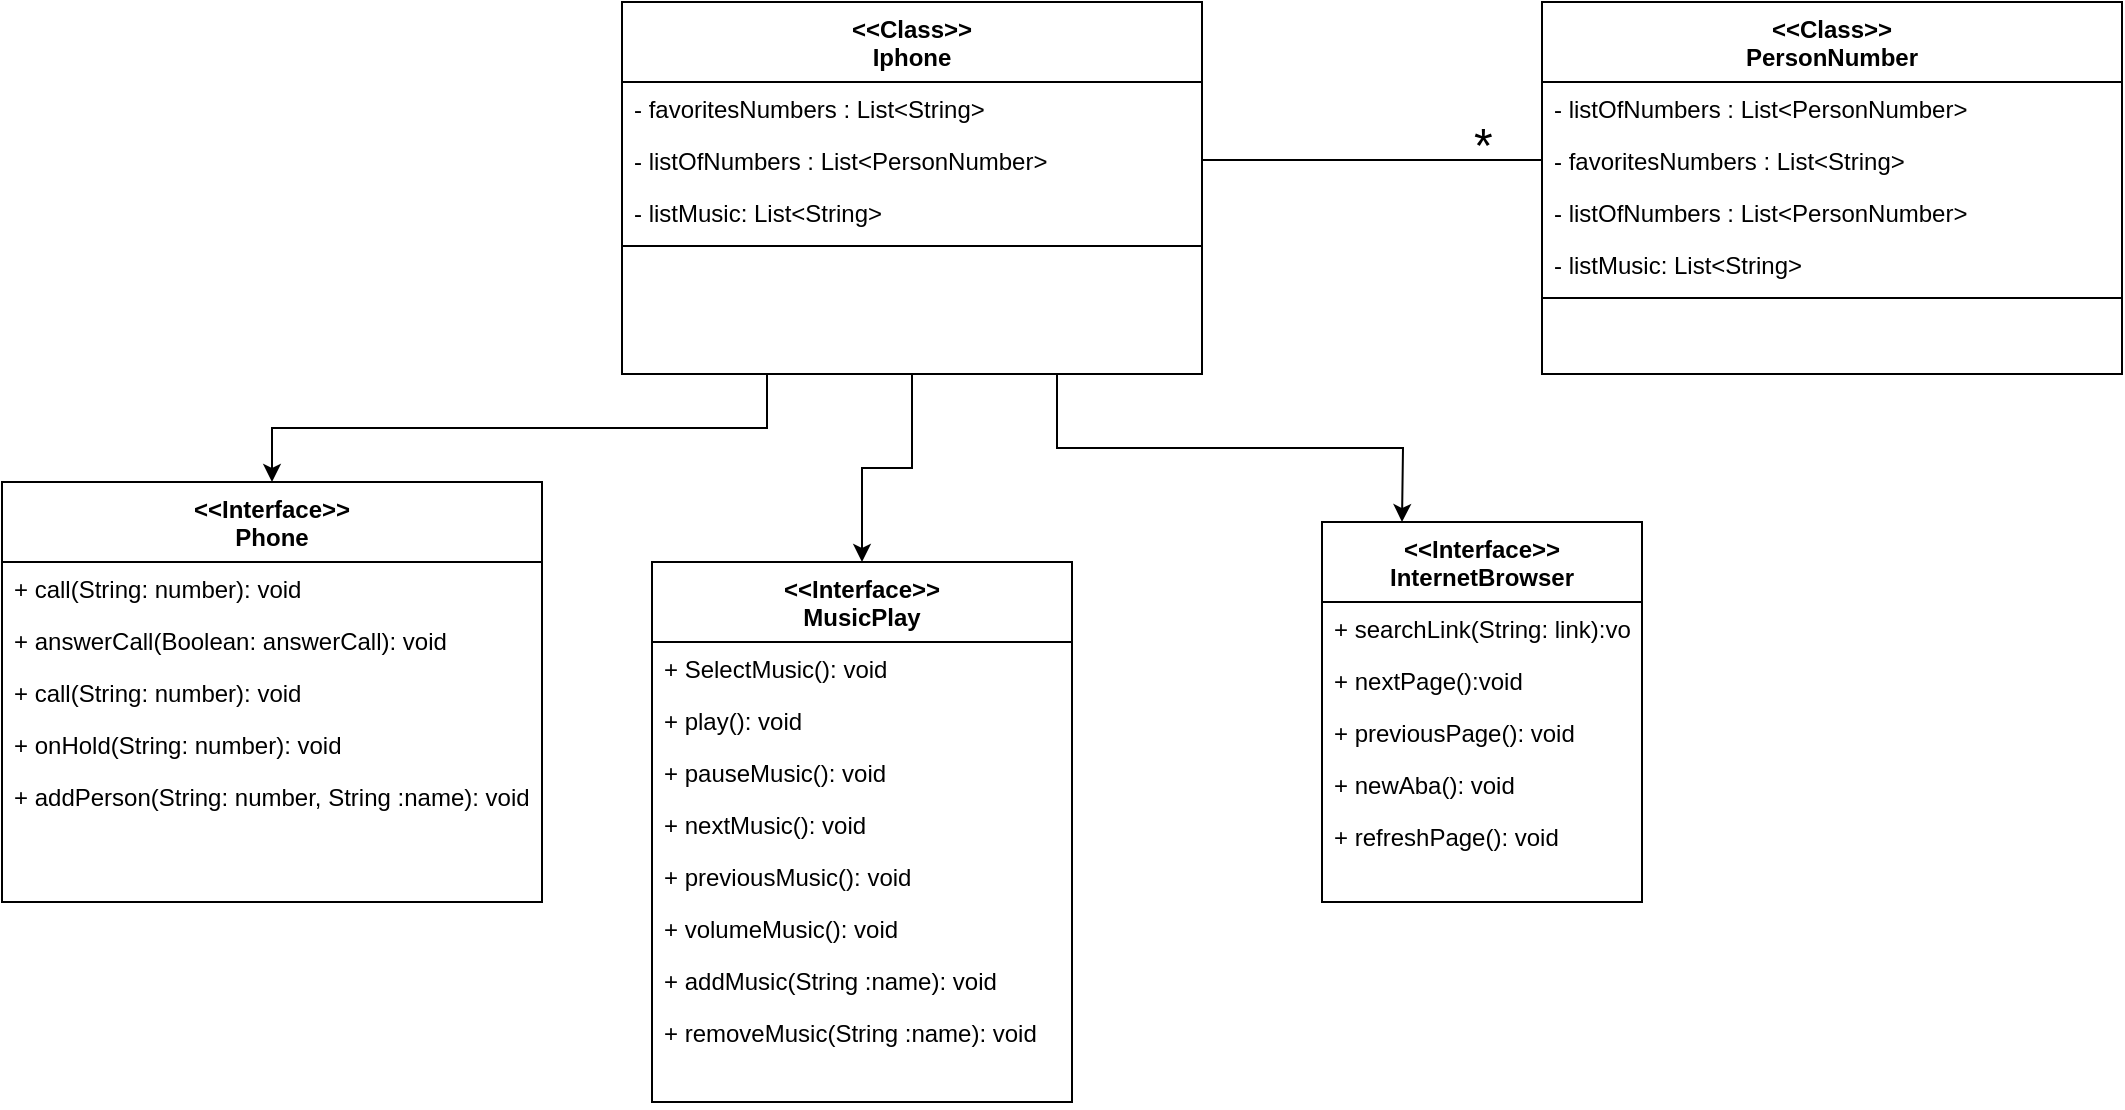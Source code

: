 <mxfile version="22.0.2" type="github">
  <diagram id="C5RBs43oDa-KdzZeNtuy" name="Page-1">
    <mxGraphModel dx="1497" dy="819" grid="1" gridSize="10" guides="1" tooltips="1" connect="1" arrows="1" fold="1" page="1" pageScale="1" pageWidth="827" pageHeight="1169" math="0" shadow="0">
      <root>
        <mxCell id="WIyWlLk6GJQsqaUBKTNV-0" />
        <mxCell id="WIyWlLk6GJQsqaUBKTNV-1" parent="WIyWlLk6GJQsqaUBKTNV-0" />
        <mxCell id="rLq7XPpD1O4_12KM7xK8-4" style="edgeStyle=orthogonalEdgeStyle;rounded=0;orthogonalLoop=1;jettySize=auto;html=1;entryX=0.5;entryY=0;entryDx=0;entryDy=0;" edge="1" parent="WIyWlLk6GJQsqaUBKTNV-1" source="zkfFHV4jXpPFQw0GAbJ--0" target="rLq7XPpD1O4_12KM7xK8-5">
          <mxGeometry relative="1" as="geometry">
            <mxPoint x="580" y="500" as="targetPoint" />
          </mxGeometry>
        </mxCell>
        <mxCell id="zkfFHV4jXpPFQw0GAbJ--0" value="&lt;&lt;Class&gt;&gt;&#xa;Iphone&#xa;" style="swimlane;fontStyle=1;align=center;verticalAlign=top;childLayout=stackLayout;horizontal=1;startSize=40;horizontalStack=0;resizeParent=1;resizeLast=0;collapsible=1;marginBottom=0;rounded=0;shadow=0;strokeWidth=1;" parent="WIyWlLk6GJQsqaUBKTNV-1" vertex="1">
          <mxGeometry x="520" y="150" width="290" height="186" as="geometry">
            <mxRectangle x="230" y="140" width="160" height="26" as="alternateBounds" />
          </mxGeometry>
        </mxCell>
        <mxCell id="rLq7XPpD1O4_12KM7xK8-13" style="edgeStyle=orthogonalEdgeStyle;rounded=0;orthogonalLoop=1;jettySize=auto;html=1;exitX=0.75;exitY=1;exitDx=0;exitDy=0;" edge="1" parent="zkfFHV4jXpPFQw0GAbJ--0" source="zkfFHV4jXpPFQw0GAbJ--0">
          <mxGeometry relative="1" as="geometry">
            <mxPoint x="390" y="260" as="targetPoint" />
            <mxPoint x="160" y="79" as="sourcePoint" />
          </mxGeometry>
        </mxCell>
        <mxCell id="zkfFHV4jXpPFQw0GAbJ--7" value="- favoritesNumbers : List&lt;String&gt;" style="text;align=left;verticalAlign=top;spacingLeft=4;spacingRight=4;overflow=hidden;rotatable=0;points=[[0,0.5],[1,0.5]];portConstraint=eastwest;" parent="zkfFHV4jXpPFQw0GAbJ--0" vertex="1">
          <mxGeometry y="40" width="290" height="26" as="geometry" />
        </mxCell>
        <mxCell id="zkfFHV4jXpPFQw0GAbJ--8" value="- listOfNumbers : List&lt;PersonNumber&gt;" style="text;align=left;verticalAlign=top;spacingLeft=4;spacingRight=4;overflow=hidden;rotatable=0;points=[[0,0.5],[1,0.5]];portConstraint=eastwest;rounded=0;shadow=0;html=0;" parent="zkfFHV4jXpPFQw0GAbJ--0" vertex="1">
          <mxGeometry y="66" width="290" height="26" as="geometry" />
        </mxCell>
        <mxCell id="rLq7XPpD1O4_12KM7xK8-6" value="- listMusic: List&lt;String&gt;" style="text;align=left;verticalAlign=top;spacingLeft=4;spacingRight=4;overflow=hidden;rotatable=0;points=[[0,0.5],[1,0.5]];portConstraint=eastwest;" vertex="1" parent="zkfFHV4jXpPFQw0GAbJ--0">
          <mxGeometry y="92" width="290" height="26" as="geometry" />
        </mxCell>
        <mxCell id="zkfFHV4jXpPFQw0GAbJ--4" value="" style="line;html=1;strokeWidth=1;align=left;verticalAlign=middle;spacingTop=-1;spacingLeft=3;spacingRight=3;rotatable=0;labelPosition=right;points=[];portConstraint=eastwest;" parent="zkfFHV4jXpPFQw0GAbJ--0" vertex="1">
          <mxGeometry y="118" width="290" height="8" as="geometry" />
        </mxCell>
        <mxCell id="zkfFHV4jXpPFQw0GAbJ--6" value="&lt;&lt;Interface&gt;&gt;&#xa;Phone" style="swimlane;fontStyle=1;align=center;verticalAlign=top;childLayout=stackLayout;horizontal=1;startSize=40;horizontalStack=0;resizeParent=1;resizeLast=0;collapsible=1;marginBottom=0;rounded=0;shadow=0;strokeWidth=1;" parent="WIyWlLk6GJQsqaUBKTNV-1" vertex="1">
          <mxGeometry x="210" y="390" width="270" height="210" as="geometry">
            <mxRectangle x="130" y="380" width="160" height="26" as="alternateBounds" />
          </mxGeometry>
        </mxCell>
        <mxCell id="zkfFHV4jXpPFQw0GAbJ--11" value="+ call(String: number): void&#xa;" style="text;align=left;verticalAlign=top;spacingLeft=4;spacingRight=4;overflow=hidden;rotatable=0;points=[[0,0.5],[1,0.5]];portConstraint=eastwest;" parent="zkfFHV4jXpPFQw0GAbJ--6" vertex="1">
          <mxGeometry y="40" width="270" height="26" as="geometry" />
        </mxCell>
        <mxCell id="rLq7XPpD1O4_12KM7xK8-14" value="+ answerCall(Boolean: answerCall): void&#xa;" style="text;align=left;verticalAlign=top;spacingLeft=4;spacingRight=4;overflow=hidden;rotatable=0;points=[[0,0.5],[1,0.5]];portConstraint=eastwest;" vertex="1" parent="zkfFHV4jXpPFQw0GAbJ--6">
          <mxGeometry y="66" width="270" height="26" as="geometry" />
        </mxCell>
        <mxCell id="rLq7XPpD1O4_12KM7xK8-15" value="+ call(String: number): void&#xa;" style="text;align=left;verticalAlign=top;spacingLeft=4;spacingRight=4;overflow=hidden;rotatable=0;points=[[0,0.5],[1,0.5]];portConstraint=eastwest;" vertex="1" parent="zkfFHV4jXpPFQw0GAbJ--6">
          <mxGeometry y="92" width="270" height="26" as="geometry" />
        </mxCell>
        <mxCell id="rLq7XPpD1O4_12KM7xK8-16" value="+ onHold(String: number): void&#xa;" style="text;align=left;verticalAlign=top;spacingLeft=4;spacingRight=4;overflow=hidden;rotatable=0;points=[[0,0.5],[1,0.5]];portConstraint=eastwest;" vertex="1" parent="zkfFHV4jXpPFQw0GAbJ--6">
          <mxGeometry y="118" width="270" height="26" as="geometry" />
        </mxCell>
        <mxCell id="rLq7XPpD1O4_12KM7xK8-28" value="+ addPerson(String: number, String :name): void&#xa;" style="text;align=left;verticalAlign=top;spacingLeft=4;spacingRight=4;overflow=hidden;rotatable=0;points=[[0,0.5],[1,0.5]];portConstraint=eastwest;" vertex="1" parent="zkfFHV4jXpPFQw0GAbJ--6">
          <mxGeometry y="144" width="270" height="26" as="geometry" />
        </mxCell>
        <mxCell id="zkfFHV4jXpPFQw0GAbJ--13" value="&lt;&lt;Interface&gt;&gt;&#xa;InternetBrowser" style="swimlane;fontStyle=1;align=center;verticalAlign=top;childLayout=stackLayout;horizontal=1;startSize=40;horizontalStack=0;resizeParent=1;resizeLast=0;collapsible=1;marginBottom=0;rounded=0;shadow=0;strokeWidth=1;" parent="WIyWlLk6GJQsqaUBKTNV-1" vertex="1">
          <mxGeometry x="870" y="410" width="160" height="190" as="geometry">
            <mxRectangle x="340" y="380" width="170" height="26" as="alternateBounds" />
          </mxGeometry>
        </mxCell>
        <mxCell id="rLq7XPpD1O4_12KM7xK8-23" value="+ searchLink(String: link):void" style="text;align=left;verticalAlign=top;spacingLeft=4;spacingRight=4;overflow=hidden;rotatable=0;points=[[0,0.5],[1,0.5]];portConstraint=eastwest;" vertex="1" parent="zkfFHV4jXpPFQw0GAbJ--13">
          <mxGeometry y="40" width="160" height="26" as="geometry" />
        </mxCell>
        <mxCell id="rLq7XPpD1O4_12KM7xK8-24" value="+ nextPage():void&#xa;" style="text;align=left;verticalAlign=top;spacingLeft=4;spacingRight=4;overflow=hidden;rotatable=0;points=[[0,0.5],[1,0.5]];portConstraint=eastwest;" vertex="1" parent="zkfFHV4jXpPFQw0GAbJ--13">
          <mxGeometry y="66" width="160" height="26" as="geometry" />
        </mxCell>
        <mxCell id="rLq7XPpD1O4_12KM7xK8-26" value="+ previousPage(): void" style="text;align=left;verticalAlign=top;spacingLeft=4;spacingRight=4;overflow=hidden;rotatable=0;points=[[0,0.5],[1,0.5]];portConstraint=eastwest;" vertex="1" parent="zkfFHV4jXpPFQw0GAbJ--13">
          <mxGeometry y="92" width="160" height="26" as="geometry" />
        </mxCell>
        <mxCell id="rLq7XPpD1O4_12KM7xK8-25" value="+ newAba(): void" style="text;align=left;verticalAlign=top;spacingLeft=4;spacingRight=4;overflow=hidden;rotatable=0;points=[[0,0.5],[1,0.5]];portConstraint=eastwest;" vertex="1" parent="zkfFHV4jXpPFQw0GAbJ--13">
          <mxGeometry y="118" width="160" height="26" as="geometry" />
        </mxCell>
        <mxCell id="rLq7XPpD1O4_12KM7xK8-27" value="+ refreshPage(): void" style="text;align=left;verticalAlign=top;spacingLeft=4;spacingRight=4;overflow=hidden;rotatable=0;points=[[0,0.5],[1,0.5]];portConstraint=eastwest;" vertex="1" parent="zkfFHV4jXpPFQw0GAbJ--13">
          <mxGeometry y="144" width="160" height="26" as="geometry" />
        </mxCell>
        <mxCell id="rLq7XPpD1O4_12KM7xK8-5" value="&lt;&lt;Interface&gt;&gt;&#xa;MusicPlay" style="swimlane;fontStyle=1;align=center;verticalAlign=top;childLayout=stackLayout;horizontal=1;startSize=40;horizontalStack=0;resizeParent=1;resizeLast=0;collapsible=1;marginBottom=0;rounded=0;shadow=0;strokeWidth=1;" vertex="1" parent="WIyWlLk6GJQsqaUBKTNV-1">
          <mxGeometry x="535" y="430" width="210" height="270" as="geometry">
            <mxRectangle x="130" y="380" width="160" height="26" as="alternateBounds" />
          </mxGeometry>
        </mxCell>
        <mxCell id="rLq7XPpD1O4_12KM7xK8-10" value="+ SelectMusic(): void" style="text;align=left;verticalAlign=top;spacingLeft=4;spacingRight=4;overflow=hidden;rotatable=0;points=[[0,0.5],[1,0.5]];portConstraint=eastwest;" vertex="1" parent="rLq7XPpD1O4_12KM7xK8-5">
          <mxGeometry y="40" width="210" height="26" as="geometry" />
        </mxCell>
        <mxCell id="rLq7XPpD1O4_12KM7xK8-17" value="+ play(): void" style="text;align=left;verticalAlign=top;spacingLeft=4;spacingRight=4;overflow=hidden;rotatable=0;points=[[0,0.5],[1,0.5]];portConstraint=eastwest;" vertex="1" parent="rLq7XPpD1O4_12KM7xK8-5">
          <mxGeometry y="66" width="210" height="26" as="geometry" />
        </mxCell>
        <mxCell id="rLq7XPpD1O4_12KM7xK8-20" value="+ pauseMusic(): void" style="text;align=left;verticalAlign=top;spacingLeft=4;spacingRight=4;overflow=hidden;rotatable=0;points=[[0,0.5],[1,0.5]];portConstraint=eastwest;" vertex="1" parent="rLq7XPpD1O4_12KM7xK8-5">
          <mxGeometry y="92" width="210" height="26" as="geometry" />
        </mxCell>
        <mxCell id="rLq7XPpD1O4_12KM7xK8-18" value="+ nextMusic(): void" style="text;align=left;verticalAlign=top;spacingLeft=4;spacingRight=4;overflow=hidden;rotatable=0;points=[[0,0.5],[1,0.5]];portConstraint=eastwest;" vertex="1" parent="rLq7XPpD1O4_12KM7xK8-5">
          <mxGeometry y="118" width="210" height="26" as="geometry" />
        </mxCell>
        <mxCell id="rLq7XPpD1O4_12KM7xK8-19" value="+ previousMusic(): void" style="text;align=left;verticalAlign=top;spacingLeft=4;spacingRight=4;overflow=hidden;rotatable=0;points=[[0,0.5],[1,0.5]];portConstraint=eastwest;" vertex="1" parent="rLq7XPpD1O4_12KM7xK8-5">
          <mxGeometry y="144" width="210" height="26" as="geometry" />
        </mxCell>
        <mxCell id="rLq7XPpD1O4_12KM7xK8-21" value="+ volumeMusic(): void" style="text;align=left;verticalAlign=top;spacingLeft=4;spacingRight=4;overflow=hidden;rotatable=0;points=[[0,0.5],[1,0.5]];portConstraint=eastwest;" vertex="1" parent="rLq7XPpD1O4_12KM7xK8-5">
          <mxGeometry y="170" width="210" height="26" as="geometry" />
        </mxCell>
        <mxCell id="rLq7XPpD1O4_12KM7xK8-30" value="+ addMusic(String :name): void&#xa;" style="text;align=left;verticalAlign=top;spacingLeft=4;spacingRight=4;overflow=hidden;rotatable=0;points=[[0,0.5],[1,0.5]];portConstraint=eastwest;" vertex="1" parent="rLq7XPpD1O4_12KM7xK8-5">
          <mxGeometry y="196" width="210" height="26" as="geometry" />
        </mxCell>
        <mxCell id="rLq7XPpD1O4_12KM7xK8-29" value="+ removeMusic(String :name): void&#xa;" style="text;align=left;verticalAlign=top;spacingLeft=4;spacingRight=4;overflow=hidden;rotatable=0;points=[[0,0.5],[1,0.5]];portConstraint=eastwest;" vertex="1" parent="rLq7XPpD1O4_12KM7xK8-5">
          <mxGeometry y="222" width="210" height="48" as="geometry" />
        </mxCell>
        <mxCell id="rLq7XPpD1O4_12KM7xK8-12" style="edgeStyle=orthogonalEdgeStyle;rounded=0;orthogonalLoop=1;jettySize=auto;html=1;entryX=0.5;entryY=0;entryDx=0;entryDy=0;exitX=0.25;exitY=1;exitDx=0;exitDy=0;" edge="1" parent="WIyWlLk6GJQsqaUBKTNV-1" source="zkfFHV4jXpPFQw0GAbJ--0" target="zkfFHV4jXpPFQw0GAbJ--6">
          <mxGeometry relative="1" as="geometry">
            <mxPoint x="520" y="230" as="sourcePoint" />
          </mxGeometry>
        </mxCell>
        <mxCell id="rLq7XPpD1O4_12KM7xK8-32" value="&lt;&lt;Class&gt;&gt;&#xa;PersonNumber&#xa;" style="swimlane;fontStyle=1;align=center;verticalAlign=top;childLayout=stackLayout;horizontal=1;startSize=40;horizontalStack=0;resizeParent=1;resizeLast=0;collapsible=1;marginBottom=0;rounded=0;shadow=0;strokeWidth=1;" vertex="1" parent="WIyWlLk6GJQsqaUBKTNV-1">
          <mxGeometry x="980" y="150" width="290" height="186" as="geometry">
            <mxRectangle x="230" y="140" width="160" height="26" as="alternateBounds" />
          </mxGeometry>
        </mxCell>
        <mxCell id="rLq7XPpD1O4_12KM7xK8-40" value="- listOfNumbers : List&lt;PersonNumber&gt;" style="text;align=left;verticalAlign=top;spacingLeft=4;spacingRight=4;overflow=hidden;rotatable=0;points=[[0,0.5],[1,0.5]];portConstraint=eastwest;rounded=0;shadow=0;html=0;" vertex="1" parent="rLq7XPpD1O4_12KM7xK8-32">
          <mxGeometry y="40" width="290" height="26" as="geometry" />
        </mxCell>
        <mxCell id="rLq7XPpD1O4_12KM7xK8-34" value="- favoritesNumbers : List&lt;String&gt;" style="text;align=left;verticalAlign=top;spacingLeft=4;spacingRight=4;overflow=hidden;rotatable=0;points=[[0,0.5],[1,0.5]];portConstraint=eastwest;" vertex="1" parent="rLq7XPpD1O4_12KM7xK8-32">
          <mxGeometry y="66" width="290" height="26" as="geometry" />
        </mxCell>
        <mxCell id="rLq7XPpD1O4_12KM7xK8-35" value="- listOfNumbers : List&lt;PersonNumber&gt;" style="text;align=left;verticalAlign=top;spacingLeft=4;spacingRight=4;overflow=hidden;rotatable=0;points=[[0,0.5],[1,0.5]];portConstraint=eastwest;rounded=0;shadow=0;html=0;" vertex="1" parent="rLq7XPpD1O4_12KM7xK8-32">
          <mxGeometry y="92" width="290" height="26" as="geometry" />
        </mxCell>
        <mxCell id="rLq7XPpD1O4_12KM7xK8-36" value="- listMusic: List&lt;String&gt;" style="text;align=left;verticalAlign=top;spacingLeft=4;spacingRight=4;overflow=hidden;rotatable=0;points=[[0,0.5],[1,0.5]];portConstraint=eastwest;" vertex="1" parent="rLq7XPpD1O4_12KM7xK8-32">
          <mxGeometry y="118" width="290" height="26" as="geometry" />
        </mxCell>
        <mxCell id="rLq7XPpD1O4_12KM7xK8-37" value="" style="line;html=1;strokeWidth=1;align=left;verticalAlign=middle;spacingTop=-1;spacingLeft=3;spacingRight=3;rotatable=0;labelPosition=right;points=[];portConstraint=eastwest;" vertex="1" parent="rLq7XPpD1O4_12KM7xK8-32">
          <mxGeometry y="144" width="290" height="8" as="geometry" />
        </mxCell>
        <mxCell id="rLq7XPpD1O4_12KM7xK8-39" style="edgeStyle=orthogonalEdgeStyle;rounded=0;orthogonalLoop=1;jettySize=auto;html=1;exitX=1;exitY=0.5;exitDx=0;exitDy=0;entryX=0;entryY=0.5;entryDx=0;entryDy=0;endArrow=none;endFill=0;" edge="1" parent="WIyWlLk6GJQsqaUBKTNV-1" source="zkfFHV4jXpPFQw0GAbJ--8" target="rLq7XPpD1O4_12KM7xK8-35">
          <mxGeometry relative="1" as="geometry">
            <Array as="points">
              <mxPoint x="980" y="229" />
            </Array>
          </mxGeometry>
        </mxCell>
        <mxCell id="rLq7XPpD1O4_12KM7xK8-41" value="*" style="text;align=left;verticalAlign=top;spacingLeft=4;spacingRight=4;overflow=hidden;rotatable=0;points=[[0,0.5],[1,0.5]];portConstraint=eastwest;rounded=0;shadow=0;html=0;fontSize=24;" vertex="1" parent="WIyWlLk6GJQsqaUBKTNV-1">
          <mxGeometry x="940" y="200" width="20" height="26" as="geometry" />
        </mxCell>
      </root>
    </mxGraphModel>
  </diagram>
</mxfile>
